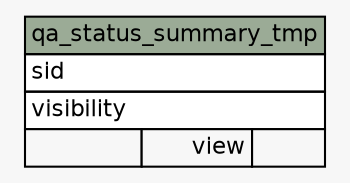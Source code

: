 // dot 2.16.1 on Linux 2.6.25.6-27.fc8
digraph "qa_status_summary_tmp" {
  graph [
    rankdir="RL"
    bgcolor="#f7f7f7"
  ];
  node [
    fontname="Helvetica"
    fontsize="11"
    shape="plaintext"
  ];
  edge [
    arrowsize="0.8"
  ];
  "qa_status_summary_tmp" [
    label=<
    <TABLE BORDER="0" CELLBORDER="1" CELLSPACING="0" BGCOLOR="#ffffff">
      <TR><TD PORT="qa_status_summary_tmp.heading" COLSPAN="3" BGCOLOR="#9bab96" ALIGN="CENTER">qa_status_summary_tmp</TD></TR>
      <TR><TD PORT="sid" COLSPAN="3" ALIGN="LEFT">sid</TD></TR>
      <TR><TD PORT="visibility" COLSPAN="3" ALIGN="LEFT">visibility</TD></TR>
      <TR><TD ALIGN="LEFT" BGCOLOR="#f7f7f7">  </TD><TD ALIGN="RIGHT" BGCOLOR="#f7f7f7">view</TD><TD ALIGN="RIGHT" BGCOLOR="#f7f7f7">  </TD></TR>
    </TABLE>>
    URL="tables/qa_status_summary_tmp.html#"
    tooltip="qa_status_summary_tmp"
  ];
}
